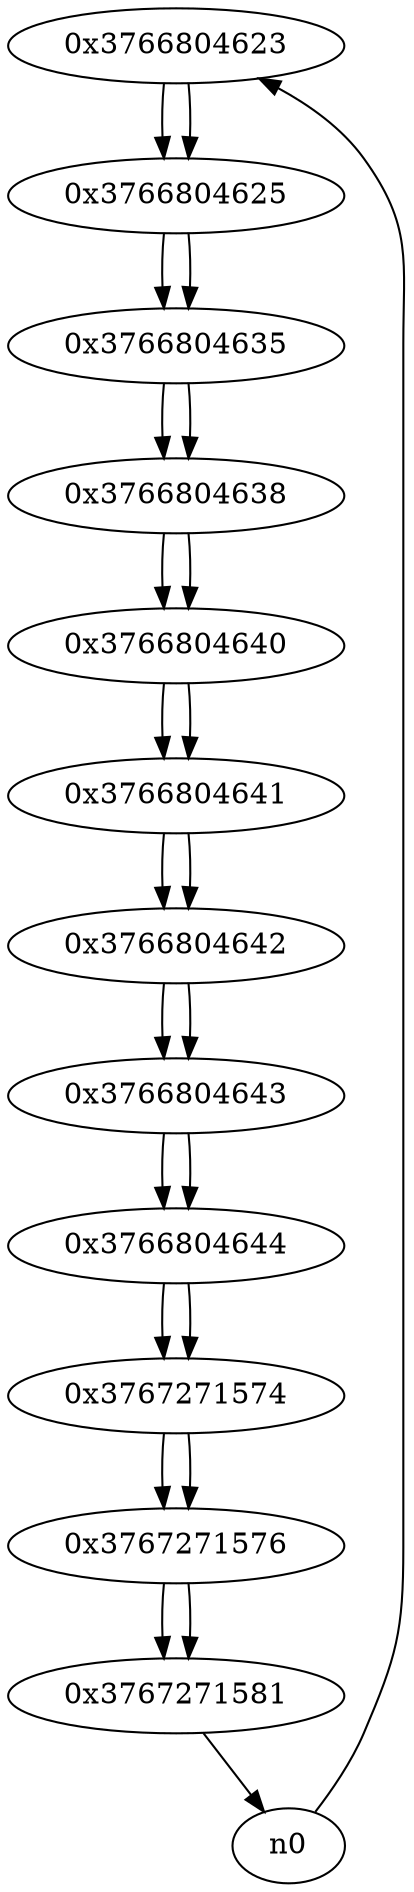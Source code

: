 digraph G{
/* nodes */
  n1 [label="0x3766804623"]
  n2 [label="0x3766804625"]
  n3 [label="0x3766804635"]
  n4 [label="0x3766804638"]
  n5 [label="0x3766804640"]
  n6 [label="0x3766804641"]
  n7 [label="0x3766804642"]
  n8 [label="0x3766804643"]
  n9 [label="0x3766804644"]
  n10 [label="0x3767271574"]
  n11 [label="0x3767271576"]
  n12 [label="0x3767271581"]
/* edges */
n1 -> n2;
n0 -> n1;
n2 -> n3;
n1 -> n2;
n3 -> n4;
n2 -> n3;
n4 -> n5;
n3 -> n4;
n5 -> n6;
n4 -> n5;
n6 -> n7;
n5 -> n6;
n7 -> n8;
n6 -> n7;
n8 -> n9;
n7 -> n8;
n9 -> n10;
n8 -> n9;
n10 -> n11;
n9 -> n10;
n11 -> n12;
n10 -> n11;
n12 -> n0;
n11 -> n12;
}
